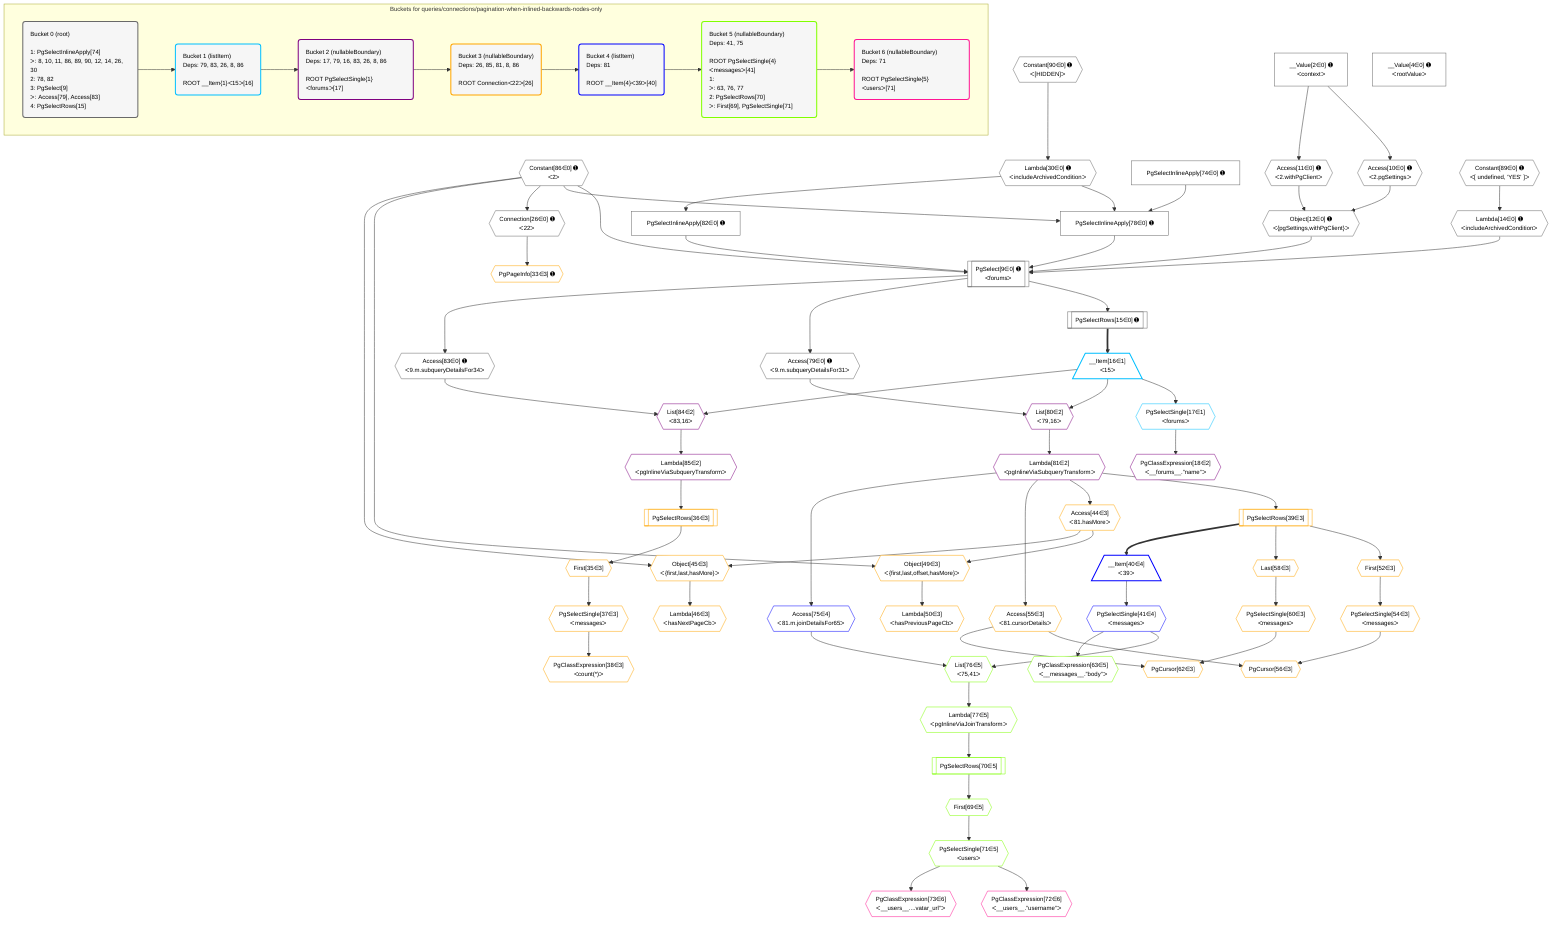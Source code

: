 %%{init: {'themeVariables': { 'fontSize': '12px'}}}%%
graph TD
    classDef path fill:#eee,stroke:#000,color:#000
    classDef plan fill:#fff,stroke-width:1px,color:#000
    classDef itemplan fill:#fff,stroke-width:2px,color:#000
    classDef unbatchedplan fill:#dff,stroke-width:1px,color:#000
    classDef sideeffectplan fill:#fcc,stroke-width:2px,color:#000
    classDef bucket fill:#f6f6f6,color:#000,stroke-width:2px,text-align:left

    subgraph "Buckets for queries/connections/pagination-when-inlined-backwards-nodes-only"
    Bucket0("Bucket 0 (root)<br /><br />1: PgSelectInlineApply[74]<br />ᐳ: 8, 10, 11, 86, 89, 90, 12, 14, 26, 30<br />2: 78, 82<br />3: PgSelect[9]<br />ᐳ: Access[79], Access[83]<br />4: PgSelectRows[15]"):::bucket
    Bucket1("Bucket 1 (listItem)<br />Deps: 79, 83, 26, 8, 86<br /><br />ROOT __Item{1}ᐸ15ᐳ[16]"):::bucket
    Bucket2("Bucket 2 (nullableBoundary)<br />Deps: 17, 79, 16, 83, 26, 8, 86<br /><br />ROOT PgSelectSingle{1}ᐸforumsᐳ[17]"):::bucket
    Bucket3("Bucket 3 (nullableBoundary)<br />Deps: 26, 85, 81, 8, 86<br /><br />ROOT Connectionᐸ22ᐳ[26]"):::bucket
    Bucket4("Bucket 4 (listItem)<br />Deps: 81<br /><br />ROOT __Item{4}ᐸ39ᐳ[40]"):::bucket
    Bucket5("Bucket 5 (nullableBoundary)<br />Deps: 41, 75<br /><br />ROOT PgSelectSingle{4}ᐸmessagesᐳ[41]<br />1: <br />ᐳ: 63, 76, 77<br />2: PgSelectRows[70]<br />ᐳ: First[69], PgSelectSingle[71]"):::bucket
    Bucket6("Bucket 6 (nullableBoundary)<br />Deps: 71<br /><br />ROOT PgSelectSingle{5}ᐸusersᐳ[71]"):::bucket
    end
    Bucket0 --> Bucket1
    Bucket1 --> Bucket2
    Bucket2 --> Bucket3
    Bucket3 --> Bucket4
    Bucket4 --> Bucket5
    Bucket5 --> Bucket6

    %% plan dependencies
    PgSelect9[["PgSelect[9∈0] ➊<br />ᐸforumsᐳ"]]:::plan
    Object12{{"Object[12∈0] ➊<br />ᐸ{pgSettings,withPgClient}ᐳ"}}:::plan
    Constant86{{"Constant[86∈0] ➊<br />ᐸ2ᐳ"}}:::plan
    Lambda14{{"Lambda[14∈0] ➊<br />ᐸincludeArchivedConditionᐳ"}}:::plan
    PgSelectInlineApply78["PgSelectInlineApply[78∈0] ➊"]:::plan
    PgSelectInlineApply82["PgSelectInlineApply[82∈0] ➊"]:::plan
    Object12 & Constant86 & Lambda14 & PgSelectInlineApply78 & PgSelectInlineApply82 --> PgSelect9
    Lambda30{{"Lambda[30∈0] ➊<br />ᐸincludeArchivedConditionᐳ"}}:::plan
    PgSelectInlineApply74["PgSelectInlineApply[74∈0] ➊"]:::plan
    Constant86 & Lambda30 & PgSelectInlineApply74 --> PgSelectInlineApply78
    Access10{{"Access[10∈0] ➊<br />ᐸ2.pgSettingsᐳ"}}:::plan
    Access11{{"Access[11∈0] ➊<br />ᐸ2.withPgClientᐳ"}}:::plan
    Access10 & Access11 --> Object12
    __Value2["__Value[2∈0] ➊<br />ᐸcontextᐳ"]:::plan
    __Value2 --> Access10
    __Value2 --> Access11
    Constant89{{"Constant[89∈0] ➊<br />ᐸ[ undefined, 'YES' ]ᐳ"}}:::plan
    Constant89 --> Lambda14
    PgSelectRows15[["PgSelectRows[15∈0] ➊"]]:::plan
    PgSelect9 --> PgSelectRows15
    Connection26{{"Connection[26∈0] ➊<br />ᐸ22ᐳ"}}:::plan
    Constant86 --> Connection26
    Constant90{{"Constant[90∈0] ➊<br />ᐸ[HIDDEN]ᐳ"}}:::plan
    Constant90 --> Lambda30
    Access79{{"Access[79∈0] ➊<br />ᐸ9.m.subqueryDetailsFor31ᐳ"}}:::plan
    PgSelect9 --> Access79
    Lambda30 --> PgSelectInlineApply82
    Access83{{"Access[83∈0] ➊<br />ᐸ9.m.subqueryDetailsFor34ᐳ"}}:::plan
    PgSelect9 --> Access83
    __Value4["__Value[4∈0] ➊<br />ᐸrootValueᐳ"]:::plan
    __Item16[/"__Item[16∈1]<br />ᐸ15ᐳ"\]:::itemplan
    PgSelectRows15 ==> __Item16
    PgSelectSingle17{{"PgSelectSingle[17∈1]<br />ᐸforumsᐳ"}}:::plan
    __Item16 --> PgSelectSingle17
    List80{{"List[80∈2]<br />ᐸ79,16ᐳ"}}:::plan
    Access79 & __Item16 --> List80
    List84{{"List[84∈2]<br />ᐸ83,16ᐳ"}}:::plan
    Access83 & __Item16 --> List84
    PgClassExpression18{{"PgClassExpression[18∈2]<br />ᐸ__forums__.”name”ᐳ"}}:::plan
    PgSelectSingle17 --> PgClassExpression18
    Lambda81{{"Lambda[81∈2]<br />ᐸpgInlineViaSubqueryTransformᐳ"}}:::plan
    List80 --> Lambda81
    Lambda85{{"Lambda[85∈2]<br />ᐸpgInlineViaSubqueryTransformᐳ"}}:::plan
    List84 --> Lambda85
    Object49{{"Object[49∈3]<br />ᐸ{first,last,offset,hasMore}ᐳ"}}:::plan
    Access44{{"Access[44∈3]<br />ᐸ81.hasMoreᐳ"}}:::plan
    Constant86 & Access44 --> Object49
    Object45{{"Object[45∈3]<br />ᐸ{first,last,hasMore}ᐳ"}}:::plan
    Constant86 & Access44 --> Object45
    PgCursor56{{"PgCursor[56∈3]"}}:::plan
    PgSelectSingle54{{"PgSelectSingle[54∈3]<br />ᐸmessagesᐳ"}}:::plan
    Access55{{"Access[55∈3]<br />ᐸ81.cursorDetailsᐳ"}}:::plan
    PgSelectSingle54 & Access55 --> PgCursor56
    PgCursor62{{"PgCursor[62∈3]"}}:::plan
    PgSelectSingle60{{"PgSelectSingle[60∈3]<br />ᐸmessagesᐳ"}}:::plan
    PgSelectSingle60 & Access55 --> PgCursor62
    PgPageInfo33{{"PgPageInfo[33∈3] ➊"}}:::plan
    Connection26 --> PgPageInfo33
    First35{{"First[35∈3]"}}:::plan
    PgSelectRows36[["PgSelectRows[36∈3]"]]:::plan
    PgSelectRows36 --> First35
    Lambda85 --> PgSelectRows36
    PgSelectSingle37{{"PgSelectSingle[37∈3]<br />ᐸmessagesᐳ"}}:::plan
    First35 --> PgSelectSingle37
    PgClassExpression38{{"PgClassExpression[38∈3]<br />ᐸcount(*)ᐳ"}}:::plan
    PgSelectSingle37 --> PgClassExpression38
    PgSelectRows39[["PgSelectRows[39∈3]"]]:::plan
    Lambda81 --> PgSelectRows39
    Lambda81 --> Access44
    Lambda46{{"Lambda[46∈3]<br />ᐸhasNextPageCbᐳ"}}:::plan
    Object45 --> Lambda46
    Lambda50{{"Lambda[50∈3]<br />ᐸhasPreviousPageCbᐳ"}}:::plan
    Object49 --> Lambda50
    First52{{"First[52∈3]"}}:::plan
    PgSelectRows39 --> First52
    First52 --> PgSelectSingle54
    Lambda81 --> Access55
    Last58{{"Last[58∈3]"}}:::plan
    PgSelectRows39 --> Last58
    Last58 --> PgSelectSingle60
    __Item40[/"__Item[40∈4]<br />ᐸ39ᐳ"\]:::itemplan
    PgSelectRows39 ==> __Item40
    PgSelectSingle41{{"PgSelectSingle[41∈4]<br />ᐸmessagesᐳ"}}:::plan
    __Item40 --> PgSelectSingle41
    Access75{{"Access[75∈4]<br />ᐸ81.m.joinDetailsFor65ᐳ"}}:::plan
    Lambda81 --> Access75
    List76{{"List[76∈5]<br />ᐸ75,41ᐳ"}}:::plan
    Access75 & PgSelectSingle41 --> List76
    PgClassExpression63{{"PgClassExpression[63∈5]<br />ᐸ__messages__.”body”ᐳ"}}:::plan
    PgSelectSingle41 --> PgClassExpression63
    First69{{"First[69∈5]"}}:::plan
    PgSelectRows70[["PgSelectRows[70∈5]"]]:::plan
    PgSelectRows70 --> First69
    Lambda77{{"Lambda[77∈5]<br />ᐸpgInlineViaJoinTransformᐳ"}}:::plan
    Lambda77 --> PgSelectRows70
    PgSelectSingle71{{"PgSelectSingle[71∈5]<br />ᐸusersᐳ"}}:::plan
    First69 --> PgSelectSingle71
    List76 --> Lambda77
    PgClassExpression72{{"PgClassExpression[72∈6]<br />ᐸ__users__.”username”ᐳ"}}:::plan
    PgSelectSingle71 --> PgClassExpression72
    PgClassExpression73{{"PgClassExpression[73∈6]<br />ᐸ__users__....vatar_url”ᐳ"}}:::plan
    PgSelectSingle71 --> PgClassExpression73

    %% define steps
    classDef bucket0 stroke:#696969
    class Bucket0,__Value2,__Value4,PgSelect9,Access10,Access11,Object12,Lambda14,PgSelectRows15,Connection26,Lambda30,PgSelectInlineApply74,PgSelectInlineApply78,Access79,PgSelectInlineApply82,Access83,Constant86,Constant89,Constant90 bucket0
    classDef bucket1 stroke:#00bfff
    class Bucket1,__Item16,PgSelectSingle17 bucket1
    classDef bucket2 stroke:#7f007f
    class Bucket2,PgClassExpression18,List80,Lambda81,List84,Lambda85 bucket2
    classDef bucket3 stroke:#ffa500
    class Bucket3,PgPageInfo33,First35,PgSelectRows36,PgSelectSingle37,PgClassExpression38,PgSelectRows39,Access44,Object45,Lambda46,Object49,Lambda50,First52,PgSelectSingle54,Access55,PgCursor56,Last58,PgSelectSingle60,PgCursor62 bucket3
    classDef bucket4 stroke:#0000ff
    class Bucket4,__Item40,PgSelectSingle41,Access75 bucket4
    classDef bucket5 stroke:#7fff00
    class Bucket5,PgClassExpression63,First69,PgSelectRows70,PgSelectSingle71,List76,Lambda77 bucket5
    classDef bucket6 stroke:#ff1493
    class Bucket6,PgClassExpression72,PgClassExpression73 bucket6